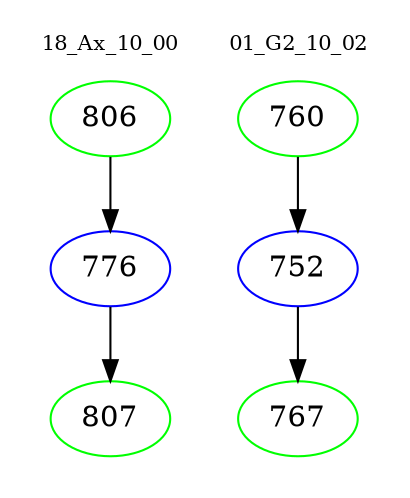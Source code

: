 digraph{
subgraph cluster_0 {
color = white
label = "18_Ax_10_00";
fontsize=10;
T0_806 [label="806", color="green"]
T0_806 -> T0_776 [color="black"]
T0_776 [label="776", color="blue"]
T0_776 -> T0_807 [color="black"]
T0_807 [label="807", color="green"]
}
subgraph cluster_1 {
color = white
label = "01_G2_10_02";
fontsize=10;
T1_760 [label="760", color="green"]
T1_760 -> T1_752 [color="black"]
T1_752 [label="752", color="blue"]
T1_752 -> T1_767 [color="black"]
T1_767 [label="767", color="green"]
}
}
